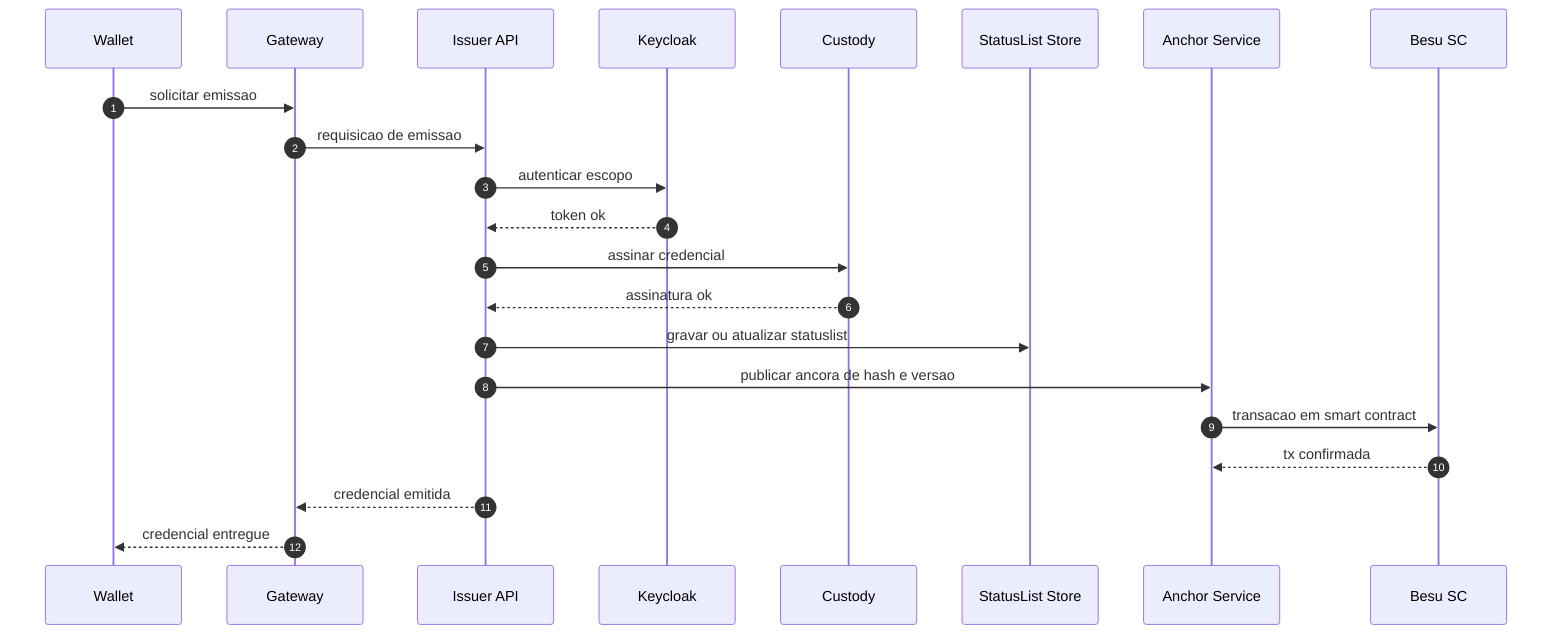 sequenceDiagram
  autonumber
  participant U as Wallet
  participant GW as Gateway
  participant I as Issuer API
  participant K as Keycloak
  participant C as Custody
  participant S as StatusList Store
  participant A as Anchor Service
  participant B as Besu SC

  U->>GW: solicitar emissao
  GW->>I: requisicao de emissao
  I->>K: autenticar escopo
  K-->>I: token ok
  I->>C: assinar credencial
  C-->>I: assinatura ok
  I->>S: gravar ou atualizar statuslist
  I->>A: publicar ancora de hash e versao
  A->>B: transacao em smart contract
  B-->>A: tx confirmada
  I-->>GW: credencial emitida
  GW-->>U: credencial entregue